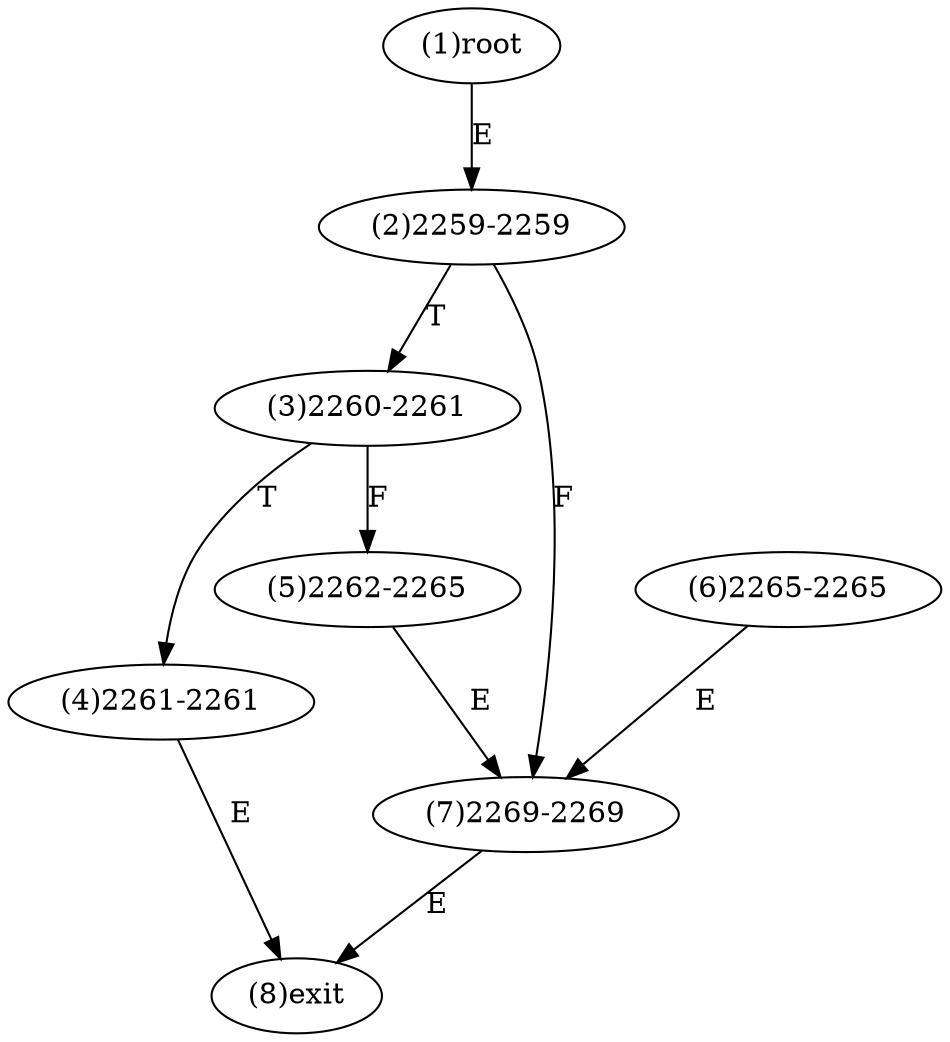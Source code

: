 digraph "" { 
1[ label="(1)root"];
2[ label="(2)2259-2259"];
3[ label="(3)2260-2261"];
4[ label="(4)2261-2261"];
5[ label="(5)2262-2265"];
6[ label="(6)2265-2265"];
7[ label="(7)2269-2269"];
8[ label="(8)exit"];
1->2[ label="E"];
2->7[ label="F"];
2->3[ label="T"];
3->5[ label="F"];
3->4[ label="T"];
4->8[ label="E"];
5->7[ label="E"];
6->7[ label="E"];
7->8[ label="E"];
}